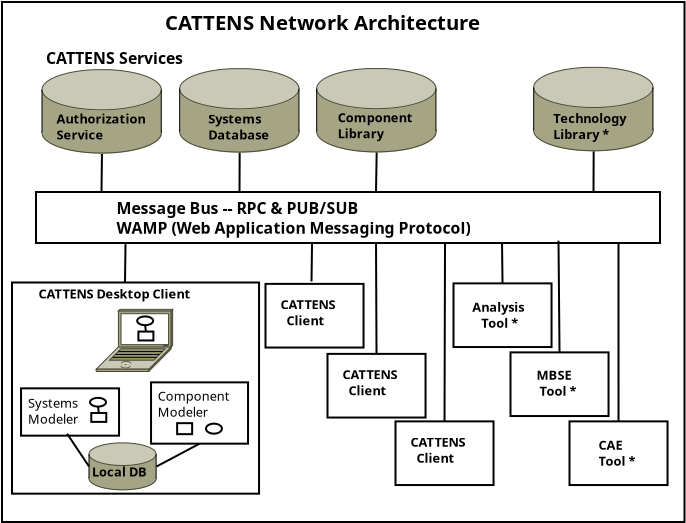 <?xml version="1.0" encoding="UTF-8"?>
<dia:diagram xmlns:dia="http://www.lysator.liu.se/~alla/dia/">
  <dia:layer name="Background" visible="true" active="true">
    <dia:group>
      <dia:group>
        <dia:object type="Standard - Box" version="0" id="O0">
          <dia:attribute name="obj_pos">
            <dia:point val="-38.75,-26.55"/>
          </dia:attribute>
          <dia:attribute name="obj_bb">
            <dia:rectangle val="-38.8,-26.6;-4.575,-0.5"/>
          </dia:attribute>
          <dia:attribute name="elem_corner">
            <dia:point val="-38.75,-26.55"/>
          </dia:attribute>
          <dia:attribute name="elem_width">
            <dia:real val="34.125"/>
          </dia:attribute>
          <dia:attribute name="elem_height">
            <dia:real val="26.0"/>
          </dia:attribute>
          <dia:attribute name="border_width">
            <dia:real val="0.1"/>
          </dia:attribute>
          <dia:attribute name="show_background">
            <dia:boolean val="true"/>
          </dia:attribute>
        </dia:object>
        <dia:object type="Standard - Text" version="1" id="O1">
          <dia:attribute name="obj_pos">
            <dia:point val="-30.594,-25.15"/>
          </dia:attribute>
          <dia:attribute name="obj_bb">
            <dia:rectangle val="-30.594,-26.095;-12.781,-24.91"/>
          </dia:attribute>
          <dia:attribute name="text">
            <dia:composite type="text">
              <dia:attribute name="string">
                <dia:string>#CATTENS Network Architecture#</dia:string>
              </dia:attribute>
              <dia:attribute name="font">
                <dia:font family="sans" style="80" name="Helvetica-Bold"/>
              </dia:attribute>
              <dia:attribute name="height">
                <dia:real val="1.27"/>
              </dia:attribute>
              <dia:attribute name="pos">
                <dia:point val="-30.594,-25.15"/>
              </dia:attribute>
              <dia:attribute name="color">
                <dia:color val="#000000"/>
              </dia:attribute>
              <dia:attribute name="alignment">
                <dia:enum val="0"/>
              </dia:attribute>
            </dia:composite>
          </dia:attribute>
          <dia:attribute name="valign">
            <dia:enum val="3"/>
          </dia:attribute>
        </dia:object>
      </dia:group>
      <dia:object type="Standard - Line" version="0" id="O2">
        <dia:attribute name="obj_pos">
          <dia:point val="-33.775,-17.075"/>
        </dia:attribute>
        <dia:attribute name="obj_bb">
          <dia:rectangle val="-33.826,-19.015;-33.7,-17.024"/>
        </dia:attribute>
        <dia:attribute name="conn_endpoints">
          <dia:point val="-33.775,-17.075"/>
          <dia:point val="-33.751,-18.965"/>
        </dia:attribute>
        <dia:attribute name="numcp">
          <dia:int val="1"/>
        </dia:attribute>
      </dia:object>
      <dia:object type="Standard - Text" version="1" id="O3">
        <dia:attribute name="obj_pos">
          <dia:point val="-16.2,-14.625"/>
        </dia:attribute>
        <dia:attribute name="obj_bb">
          <dia:rectangle val="-16.2,-15.22;-16.2,-14.473"/>
        </dia:attribute>
        <dia:attribute name="text">
          <dia:composite type="text">
            <dia:attribute name="string">
              <dia:string>##</dia:string>
            </dia:attribute>
            <dia:attribute name="font">
              <dia:font family="sans" style="0" name="Helvetica"/>
            </dia:attribute>
            <dia:attribute name="height">
              <dia:real val="0.8"/>
            </dia:attribute>
            <dia:attribute name="pos">
              <dia:point val="-16.2,-14.625"/>
            </dia:attribute>
            <dia:attribute name="color">
              <dia:color val="#000000"/>
            </dia:attribute>
            <dia:attribute name="alignment">
              <dia:enum val="0"/>
            </dia:attribute>
          </dia:composite>
        </dia:attribute>
        <dia:attribute name="valign">
          <dia:enum val="3"/>
        </dia:attribute>
      </dia:object>
      <dia:object type="Standard - Text" version="1" id="O4">
        <dia:attribute name="obj_pos">
          <dia:point val="-12.638,-18.525"/>
        </dia:attribute>
        <dia:attribute name="obj_bb">
          <dia:rectangle val="-12.638,-19.12;-12.638,-18.373"/>
        </dia:attribute>
        <dia:attribute name="text">
          <dia:composite type="text">
            <dia:attribute name="string">
              <dia:string>##</dia:string>
            </dia:attribute>
            <dia:attribute name="font">
              <dia:font family="sans" style="0" name="Helvetica"/>
            </dia:attribute>
            <dia:attribute name="height">
              <dia:real val="0.8"/>
            </dia:attribute>
            <dia:attribute name="pos">
              <dia:point val="-12.638,-18.525"/>
            </dia:attribute>
            <dia:attribute name="color">
              <dia:color val="#000000"/>
            </dia:attribute>
            <dia:attribute name="alignment">
              <dia:enum val="0"/>
            </dia:attribute>
          </dia:composite>
        </dia:attribute>
        <dia:attribute name="valign">
          <dia:enum val="3"/>
        </dia:attribute>
      </dia:object>
      <dia:object type="Standard - Box" version="0" id="O5">
        <dia:attribute name="obj_pos">
          <dia:point val="-37.05,-17.05"/>
        </dia:attribute>
        <dia:attribute name="obj_bb">
          <dia:rectangle val="-37.1,-17.1;-5.8,-14.45"/>
        </dia:attribute>
        <dia:attribute name="elem_corner">
          <dia:point val="-37.05,-17.05"/>
        </dia:attribute>
        <dia:attribute name="elem_width">
          <dia:real val="31.2"/>
        </dia:attribute>
        <dia:attribute name="elem_height">
          <dia:real val="2.55"/>
        </dia:attribute>
        <dia:attribute name="border_width">
          <dia:real val="0.1"/>
        </dia:attribute>
        <dia:attribute name="show_background">
          <dia:boolean val="true"/>
        </dia:attribute>
      </dia:object>
      <dia:object type="Standard - Text" version="1" id="O6">
        <dia:attribute name="obj_pos">
          <dia:point val="-36.555,-23.45"/>
        </dia:attribute>
        <dia:attribute name="obj_bb">
          <dia:rectangle val="-36.555,-24.185;-28.527,-23.262"/>
        </dia:attribute>
        <dia:attribute name="text">
          <dia:composite type="text">
            <dia:attribute name="string">
              <dia:string>#CATTENS Services#</dia:string>
            </dia:attribute>
            <dia:attribute name="font">
              <dia:font family="sans" style="80" name="Helvetica-Bold"/>
            </dia:attribute>
            <dia:attribute name="height">
              <dia:real val="0.988"/>
            </dia:attribute>
            <dia:attribute name="pos">
              <dia:point val="-36.555,-23.45"/>
            </dia:attribute>
            <dia:attribute name="color">
              <dia:color val="#000000"/>
            </dia:attribute>
            <dia:attribute name="alignment">
              <dia:enum val="0"/>
            </dia:attribute>
          </dia:composite>
        </dia:attribute>
        <dia:attribute name="valign">
          <dia:enum val="3"/>
        </dia:attribute>
      </dia:object>
      <dia:group>
        <dia:object type="Cisco - Relational Database" version="1" id="O7">
          <dia:attribute name="obj_pos">
            <dia:point val="-29.865,-23.225"/>
          </dia:attribute>
          <dia:attribute name="obj_bb">
            <dia:rectangle val="-29.865,-23.226;-23.867,-19.015"/>
          </dia:attribute>
          <dia:attribute name="meta">
            <dia:composite type="dict"/>
          </dia:attribute>
          <dia:attribute name="elem_corner">
            <dia:point val="-29.865,-23.225"/>
          </dia:attribute>
          <dia:attribute name="elem_width">
            <dia:real val="5.997"/>
          </dia:attribute>
          <dia:attribute name="elem_height">
            <dia:real val="4.21"/>
          </dia:attribute>
          <dia:attribute name="line_width">
            <dia:real val="0.1"/>
          </dia:attribute>
          <dia:attribute name="line_colour">
            <dia:color val="#000000"/>
          </dia:attribute>
          <dia:attribute name="fill_colour">
            <dia:color val="#ffff00"/>
          </dia:attribute>
          <dia:attribute name="show_background">
            <dia:boolean val="true"/>
          </dia:attribute>
          <dia:attribute name="line_style">
            <dia:enum val="0"/>
            <dia:real val="1"/>
          </dia:attribute>
          <dia:attribute name="flip_horizontal">
            <dia:boolean val="false"/>
          </dia:attribute>
          <dia:attribute name="flip_vertical">
            <dia:boolean val="false"/>
          </dia:attribute>
          <dia:attribute name="subscale">
            <dia:real val="1"/>
          </dia:attribute>
        </dia:object>
        <dia:object type="Standard - Text" version="1" id="O8">
          <dia:attribute name="obj_pos">
            <dia:point val="-28.44,-20.475"/>
          </dia:attribute>
          <dia:attribute name="obj_bb">
            <dia:rectangle val="-28.44,-21.07;-25.032,-19.523"/>
          </dia:attribute>
          <dia:attribute name="text">
            <dia:composite type="text">
              <dia:attribute name="string">
                <dia:string>#Systems
Database#</dia:string>
              </dia:attribute>
              <dia:attribute name="font">
                <dia:font family="sans" style="80" name="Helvetica-Bold"/>
              </dia:attribute>
              <dia:attribute name="height">
                <dia:real val="0.8"/>
              </dia:attribute>
              <dia:attribute name="pos">
                <dia:point val="-28.44,-20.475"/>
              </dia:attribute>
              <dia:attribute name="color">
                <dia:color val="#000000"/>
              </dia:attribute>
              <dia:attribute name="alignment">
                <dia:enum val="0"/>
              </dia:attribute>
            </dia:composite>
          </dia:attribute>
          <dia:attribute name="valign">
            <dia:enum val="3"/>
          </dia:attribute>
        </dia:object>
      </dia:group>
      <dia:group>
        <dia:object type="Cisco - Relational Database" version="1" id="O9">
          <dia:attribute name="obj_pos">
            <dia:point val="-23.015,-23.232"/>
          </dia:attribute>
          <dia:attribute name="obj_bb">
            <dia:rectangle val="-23.015,-23.233;-17.017,-19.022"/>
          </dia:attribute>
          <dia:attribute name="meta">
            <dia:composite type="dict"/>
          </dia:attribute>
          <dia:attribute name="elem_corner">
            <dia:point val="-23.015,-23.232"/>
          </dia:attribute>
          <dia:attribute name="elem_width">
            <dia:real val="5.997"/>
          </dia:attribute>
          <dia:attribute name="elem_height">
            <dia:real val="4.21"/>
          </dia:attribute>
          <dia:attribute name="line_width">
            <dia:real val="0.1"/>
          </dia:attribute>
          <dia:attribute name="line_colour">
            <dia:color val="#000000"/>
          </dia:attribute>
          <dia:attribute name="fill_colour">
            <dia:color val="#ffffff"/>
          </dia:attribute>
          <dia:attribute name="show_background">
            <dia:boolean val="true"/>
          </dia:attribute>
          <dia:attribute name="line_style">
            <dia:enum val="0"/>
            <dia:real val="1"/>
          </dia:attribute>
          <dia:attribute name="flip_horizontal">
            <dia:boolean val="false"/>
          </dia:attribute>
          <dia:attribute name="flip_vertical">
            <dia:boolean val="false"/>
          </dia:attribute>
          <dia:attribute name="subscale">
            <dia:real val="1"/>
          </dia:attribute>
        </dia:object>
        <dia:object type="Standard - Text" version="1" id="O10">
          <dia:attribute name="obj_pos">
            <dia:point val="-21.965,-20.538"/>
          </dia:attribute>
          <dia:attribute name="obj_bb">
            <dia:rectangle val="-21.965,-21.133;-17.84,-19.585"/>
          </dia:attribute>
          <dia:attribute name="text">
            <dia:composite type="text">
              <dia:attribute name="string">
                <dia:string>#Component
Library#</dia:string>
              </dia:attribute>
              <dia:attribute name="font">
                <dia:font family="sans" style="80" name="Helvetica-Bold"/>
              </dia:attribute>
              <dia:attribute name="height">
                <dia:real val="0.8"/>
              </dia:attribute>
              <dia:attribute name="pos">
                <dia:point val="-21.965,-20.538"/>
              </dia:attribute>
              <dia:attribute name="color">
                <dia:color val="#000000"/>
              </dia:attribute>
              <dia:attribute name="alignment">
                <dia:enum val="0"/>
              </dia:attribute>
            </dia:composite>
          </dia:attribute>
          <dia:attribute name="valign">
            <dia:enum val="3"/>
          </dia:attribute>
        </dia:object>
      </dia:group>
      <dia:group>
        <dia:object type="Cisco - Relational Database" version="1" id="O11">
          <dia:attribute name="obj_pos">
            <dia:point val="-12.165,-23.29"/>
          </dia:attribute>
          <dia:attribute name="obj_bb">
            <dia:rectangle val="-12.165,-23.29;-6.167,-19.079"/>
          </dia:attribute>
          <dia:attribute name="meta">
            <dia:composite type="dict"/>
          </dia:attribute>
          <dia:attribute name="elem_corner">
            <dia:point val="-12.165,-23.29"/>
          </dia:attribute>
          <dia:attribute name="elem_width">
            <dia:real val="5.997"/>
          </dia:attribute>
          <dia:attribute name="elem_height">
            <dia:real val="4.21"/>
          </dia:attribute>
          <dia:attribute name="line_width">
            <dia:real val="0.1"/>
          </dia:attribute>
          <dia:attribute name="line_colour">
            <dia:color val="#000000"/>
          </dia:attribute>
          <dia:attribute name="fill_colour">
            <dia:color val="#ffffff"/>
          </dia:attribute>
          <dia:attribute name="show_background">
            <dia:boolean val="true"/>
          </dia:attribute>
          <dia:attribute name="line_style">
            <dia:enum val="0"/>
            <dia:real val="1"/>
          </dia:attribute>
          <dia:attribute name="flip_horizontal">
            <dia:boolean val="false"/>
          </dia:attribute>
          <dia:attribute name="flip_vertical">
            <dia:boolean val="false"/>
          </dia:attribute>
          <dia:attribute name="subscale">
            <dia:real val="1"/>
          </dia:attribute>
        </dia:object>
        <dia:object type="Standard - Text" version="1" id="O12">
          <dia:attribute name="obj_pos">
            <dia:point val="-11.192,-20.495"/>
          </dia:attribute>
          <dia:attribute name="obj_bb">
            <dia:rectangle val="-11.192,-21.09;-7.14,-19.543"/>
          </dia:attribute>
          <dia:attribute name="text">
            <dia:composite type="text">
              <dia:attribute name="string">
                <dia:string>#Technology
Library *#</dia:string>
              </dia:attribute>
              <dia:attribute name="font">
                <dia:font family="sans" style="80" name="Helvetica-Bold"/>
              </dia:attribute>
              <dia:attribute name="height">
                <dia:real val="0.8"/>
              </dia:attribute>
              <dia:attribute name="pos">
                <dia:point val="-11.192,-20.495"/>
              </dia:attribute>
              <dia:attribute name="color">
                <dia:color val="#000000"/>
              </dia:attribute>
              <dia:attribute name="alignment">
                <dia:enum val="0"/>
              </dia:attribute>
            </dia:composite>
          </dia:attribute>
          <dia:attribute name="valign">
            <dia:enum val="3"/>
          </dia:attribute>
        </dia:object>
      </dia:group>
      <dia:group>
        <dia:object type="Cisco - Relational Database" version="1" id="O13">
          <dia:attribute name="obj_pos">
            <dia:point val="-36.749,-23.174"/>
          </dia:attribute>
          <dia:attribute name="obj_bb">
            <dia:rectangle val="-36.75,-23.175;-30.752,-18.964"/>
          </dia:attribute>
          <dia:attribute name="meta">
            <dia:composite type="dict"/>
          </dia:attribute>
          <dia:attribute name="elem_corner">
            <dia:point val="-36.749,-23.174"/>
          </dia:attribute>
          <dia:attribute name="elem_width">
            <dia:real val="5.997"/>
          </dia:attribute>
          <dia:attribute name="elem_height">
            <dia:real val="4.21"/>
          </dia:attribute>
          <dia:attribute name="line_width">
            <dia:real val="0.1"/>
          </dia:attribute>
          <dia:attribute name="line_colour">
            <dia:color val="#000000"/>
          </dia:attribute>
          <dia:attribute name="fill_colour">
            <dia:color val="#ffff00"/>
          </dia:attribute>
          <dia:attribute name="show_background">
            <dia:boolean val="true"/>
          </dia:attribute>
          <dia:attribute name="line_style">
            <dia:enum val="0"/>
            <dia:real val="1"/>
          </dia:attribute>
          <dia:attribute name="flip_horizontal">
            <dia:boolean val="false"/>
          </dia:attribute>
          <dia:attribute name="flip_vertical">
            <dia:boolean val="false"/>
          </dia:attribute>
          <dia:attribute name="subscale">
            <dia:real val="1"/>
          </dia:attribute>
        </dia:object>
        <dia:object type="Standard - Text" version="1" id="O14">
          <dia:attribute name="obj_pos">
            <dia:point val="-36.025,-20.474"/>
          </dia:attribute>
          <dia:attribute name="obj_bb">
            <dia:rectangle val="-36.025,-21.07;-31.115,-19.522"/>
          </dia:attribute>
          <dia:attribute name="text">
            <dia:composite type="text">
              <dia:attribute name="string">
                <dia:string>#Authorization
Service#</dia:string>
              </dia:attribute>
              <dia:attribute name="font">
                <dia:font family="sans" style="80" name="Helvetica-Bold"/>
              </dia:attribute>
              <dia:attribute name="height">
                <dia:real val="0.8"/>
              </dia:attribute>
              <dia:attribute name="pos">
                <dia:point val="-36.025,-20.474"/>
              </dia:attribute>
              <dia:attribute name="color">
                <dia:color val="#000000"/>
              </dia:attribute>
              <dia:attribute name="alignment">
                <dia:enum val="0"/>
              </dia:attribute>
            </dia:composite>
          </dia:attribute>
          <dia:attribute name="valign">
            <dia:enum val="3"/>
          </dia:attribute>
        </dia:object>
      </dia:group>
      <dia:object type="Standard - Box" version="0" id="O15">
        <dia:attribute name="obj_pos">
          <dia:point val="-38.25,-12.525"/>
        </dia:attribute>
        <dia:attribute name="obj_bb">
          <dia:rectangle val="-38.3,-12.575;-25.848,-1.917"/>
        </dia:attribute>
        <dia:attribute name="elem_corner">
          <dia:point val="-38.25,-12.525"/>
        </dia:attribute>
        <dia:attribute name="elem_width">
          <dia:real val="12.352"/>
        </dia:attribute>
        <dia:attribute name="elem_height">
          <dia:real val="10.558"/>
        </dia:attribute>
        <dia:attribute name="show_background">
          <dia:boolean val="true"/>
        </dia:attribute>
      </dia:object>
      <dia:object type="Standard - Text" version="1" id="O16">
        <dia:attribute name="obj_pos">
          <dia:point val="-36.925,-11.725"/>
        </dia:attribute>
        <dia:attribute name="obj_bb">
          <dia:rectangle val="-36.925,-12.32;-28.163,-11.572"/>
        </dia:attribute>
        <dia:attribute name="text">
          <dia:composite type="text">
            <dia:attribute name="string">
              <dia:string>#CATTENS Desktop Client#</dia:string>
            </dia:attribute>
            <dia:attribute name="font">
              <dia:font family="sans" style="80" name="Helvetica-Bold"/>
            </dia:attribute>
            <dia:attribute name="height">
              <dia:real val="0.8"/>
            </dia:attribute>
            <dia:attribute name="pos">
              <dia:point val="-36.925,-11.725"/>
            </dia:attribute>
            <dia:attribute name="color">
              <dia:color val="#000000"/>
            </dia:attribute>
            <dia:attribute name="alignment">
              <dia:enum val="0"/>
            </dia:attribute>
          </dia:composite>
        </dia:attribute>
        <dia:attribute name="valign">
          <dia:enum val="3"/>
        </dia:attribute>
      </dia:object>
      <dia:group>
        <dia:object type="Cisco - Relational Database" version="1" id="O17">
          <dia:attribute name="obj_pos">
            <dia:point val="-34.4,-4.509"/>
          </dia:attribute>
          <dia:attribute name="obj_bb">
            <dia:rectangle val="-34.401,-4.51;-31.025,-2.14"/>
          </dia:attribute>
          <dia:attribute name="meta">
            <dia:composite type="dict"/>
          </dia:attribute>
          <dia:attribute name="elem_corner">
            <dia:point val="-34.4,-4.509"/>
          </dia:attribute>
          <dia:attribute name="elem_width">
            <dia:real val="3.375"/>
          </dia:attribute>
          <dia:attribute name="elem_height">
            <dia:real val="2.369"/>
          </dia:attribute>
          <dia:attribute name="line_width">
            <dia:real val="0.1"/>
          </dia:attribute>
          <dia:attribute name="line_colour">
            <dia:color val="#000000"/>
          </dia:attribute>
          <dia:attribute name="fill_colour">
            <dia:color val="#ffffff"/>
          </dia:attribute>
          <dia:attribute name="show_background">
            <dia:boolean val="true"/>
          </dia:attribute>
          <dia:attribute name="line_style">
            <dia:enum val="0"/>
            <dia:real val="1"/>
          </dia:attribute>
          <dia:attribute name="flip_horizontal">
            <dia:boolean val="false"/>
          </dia:attribute>
          <dia:attribute name="flip_vertical">
            <dia:boolean val="false"/>
          </dia:attribute>
          <dia:attribute name="subscale">
            <dia:real val="1"/>
          </dia:attribute>
        </dia:object>
        <dia:object type="Standard - Text" version="1" id="O18">
          <dia:attribute name="obj_pos">
            <dia:point val="-34.25,-2.825"/>
          </dia:attribute>
          <dia:attribute name="obj_bb">
            <dia:rectangle val="-34.25,-3.42;-31.128,-2.672"/>
          </dia:attribute>
          <dia:attribute name="text">
            <dia:composite type="text">
              <dia:attribute name="string">
                <dia:string>#Local DB#</dia:string>
              </dia:attribute>
              <dia:attribute name="font">
                <dia:font family="sans" style="80" name="Helvetica-Bold"/>
              </dia:attribute>
              <dia:attribute name="height">
                <dia:real val="0.8"/>
              </dia:attribute>
              <dia:attribute name="pos">
                <dia:point val="-34.25,-2.825"/>
              </dia:attribute>
              <dia:attribute name="color">
                <dia:color val="#000000"/>
              </dia:attribute>
              <dia:attribute name="alignment">
                <dia:enum val="0"/>
              </dia:attribute>
            </dia:composite>
          </dia:attribute>
          <dia:attribute name="valign">
            <dia:enum val="3"/>
          </dia:attribute>
        </dia:object>
      </dia:group>
      <dia:group>
        <dia:object type="Cisco - Laptop" version="1" id="O19">
          <dia:attribute name="obj_pos">
            <dia:point val="-34.04,-11.18"/>
          </dia:attribute>
          <dia:attribute name="obj_bb">
            <dia:rectangle val="-34.041,-11.181;-30.218,-8.074"/>
          </dia:attribute>
          <dia:attribute name="meta">
            <dia:composite type="dict"/>
          </dia:attribute>
          <dia:attribute name="elem_corner">
            <dia:point val="-34.04,-11.18"/>
          </dia:attribute>
          <dia:attribute name="elem_width">
            <dia:real val="3.821"/>
          </dia:attribute>
          <dia:attribute name="elem_height">
            <dia:real val="3.105"/>
          </dia:attribute>
          <dia:attribute name="line_width">
            <dia:real val="0.1"/>
          </dia:attribute>
          <dia:attribute name="line_colour">
            <dia:color val="#000000"/>
          </dia:attribute>
          <dia:attribute name="fill_colour">
            <dia:color val="#ffffff"/>
          </dia:attribute>
          <dia:attribute name="show_background">
            <dia:boolean val="true"/>
          </dia:attribute>
          <dia:attribute name="line_style">
            <dia:enum val="0"/>
            <dia:real val="1"/>
          </dia:attribute>
          <dia:attribute name="flip_horizontal">
            <dia:boolean val="false"/>
          </dia:attribute>
          <dia:attribute name="flip_vertical">
            <dia:boolean val="false"/>
          </dia:attribute>
          <dia:attribute name="subscale">
            <dia:real val="1"/>
          </dia:attribute>
        </dia:object>
        <dia:group>
          <dia:object type="Standard - Ellipse" version="0" id="O20">
            <dia:attribute name="obj_pos">
              <dia:point val="-31.992,-10.828"/>
            </dia:attribute>
            <dia:attribute name="obj_bb">
              <dia:rectangle val="-32.042,-10.877;-31.142,-10.342"/>
            </dia:attribute>
            <dia:attribute name="elem_corner">
              <dia:point val="-31.992,-10.828"/>
            </dia:attribute>
            <dia:attribute name="elem_width">
              <dia:real val="0.8"/>
            </dia:attribute>
            <dia:attribute name="elem_height">
              <dia:real val="0.436"/>
            </dia:attribute>
          </dia:object>
          <dia:object type="Standard - Box" version="0" id="O21">
            <dia:attribute name="obj_pos">
              <dia:point val="-31.93,-10.072"/>
            </dia:attribute>
            <dia:attribute name="obj_bb">
              <dia:rectangle val="-31.98,-10.122;-31.13,-9.577"/>
            </dia:attribute>
            <dia:attribute name="elem_corner">
              <dia:point val="-31.93,-10.072"/>
            </dia:attribute>
            <dia:attribute name="elem_width">
              <dia:real val="0.75"/>
            </dia:attribute>
            <dia:attribute name="elem_height">
              <dia:real val="0.445"/>
            </dia:attribute>
            <dia:attribute name="show_background">
              <dia:boolean val="true"/>
            </dia:attribute>
          </dia:object>
          <dia:object type="Standard - Line" version="0" id="O22">
            <dia:attribute name="obj_pos">
              <dia:point val="-31.593,-10.392"/>
            </dia:attribute>
            <dia:attribute name="obj_bb">
              <dia:rectangle val="-31.648,-10.447;-31.5,-10.017"/>
            </dia:attribute>
            <dia:attribute name="conn_endpoints">
              <dia:point val="-31.593,-10.392"/>
              <dia:point val="-31.555,-10.072"/>
            </dia:attribute>
            <dia:attribute name="numcp">
              <dia:int val="1"/>
            </dia:attribute>
            <dia:connections>
              <dia:connection handle="0" to="O20" connection="6"/>
              <dia:connection handle="1" to="O21" connection="1"/>
            </dia:connections>
          </dia:object>
        </dia:group>
      </dia:group>
      <dia:group>
        <dia:object type="Standard - Box" version="0" id="O23">
          <dia:attribute name="obj_pos">
            <dia:point val="-37.798,-7.232"/>
          </dia:attribute>
          <dia:attribute name="obj_bb">
            <dia:rectangle val="-37.848,-7.282;-32.848,-4.817"/>
          </dia:attribute>
          <dia:attribute name="elem_corner">
            <dia:point val="-37.798,-7.232"/>
          </dia:attribute>
          <dia:attribute name="elem_width">
            <dia:real val="4.9"/>
          </dia:attribute>
          <dia:attribute name="elem_height">
            <dia:real val="2.365"/>
          </dia:attribute>
          <dia:attribute name="show_background">
            <dia:boolean val="true"/>
          </dia:attribute>
        </dia:object>
        <dia:object type="Standard - Text" version="1" id="O24">
          <dia:attribute name="obj_pos">
            <dia:point val="-37.453,-6.257"/>
          </dia:attribute>
          <dia:attribute name="obj_bb">
            <dia:rectangle val="-37.453,-6.852;-34.733,-5.304"/>
          </dia:attribute>
          <dia:attribute name="text">
            <dia:composite type="text">
              <dia:attribute name="string">
                <dia:string>#Systems
Modeler#</dia:string>
              </dia:attribute>
              <dia:attribute name="font">
                <dia:font family="sans" style="0" name="Helvetica"/>
              </dia:attribute>
              <dia:attribute name="height">
                <dia:real val="0.8"/>
              </dia:attribute>
              <dia:attribute name="pos">
                <dia:point val="-37.453,-6.257"/>
              </dia:attribute>
              <dia:attribute name="color">
                <dia:color val="#000000"/>
              </dia:attribute>
              <dia:attribute name="alignment">
                <dia:enum val="0"/>
              </dia:attribute>
            </dia:composite>
          </dia:attribute>
          <dia:attribute name="valign">
            <dia:enum val="3"/>
          </dia:attribute>
        </dia:object>
        <dia:group>
          <dia:object type="Standard - Ellipse" version="0" id="O25">
            <dia:attribute name="obj_pos">
              <dia:point val="-34.349,-6.757"/>
            </dia:attribute>
            <dia:attribute name="obj_bb">
              <dia:rectangle val="-34.399,-6.807;-33.499,-6.271"/>
            </dia:attribute>
            <dia:attribute name="elem_corner">
              <dia:point val="-34.349,-6.757"/>
            </dia:attribute>
            <dia:attribute name="elem_width">
              <dia:real val="0.8"/>
            </dia:attribute>
            <dia:attribute name="elem_height">
              <dia:real val="0.436"/>
            </dia:attribute>
          </dia:object>
          <dia:object type="Standard - Box" version="0" id="O26">
            <dia:attribute name="obj_pos">
              <dia:point val="-34.286,-6.001"/>
            </dia:attribute>
            <dia:attribute name="obj_bb">
              <dia:rectangle val="-34.336,-6.051;-33.486,-5.506"/>
            </dia:attribute>
            <dia:attribute name="elem_corner">
              <dia:point val="-34.286,-6.001"/>
            </dia:attribute>
            <dia:attribute name="elem_width">
              <dia:real val="0.75"/>
            </dia:attribute>
            <dia:attribute name="elem_height">
              <dia:real val="0.445"/>
            </dia:attribute>
            <dia:attribute name="show_background">
              <dia:boolean val="true"/>
            </dia:attribute>
          </dia:object>
          <dia:object type="Standard - Line" version="0" id="O27">
            <dia:attribute name="obj_pos">
              <dia:point val="-33.949,-6.321"/>
            </dia:attribute>
            <dia:attribute name="obj_bb">
              <dia:rectangle val="-34.004,-6.377;-33.856,-5.946"/>
            </dia:attribute>
            <dia:attribute name="conn_endpoints">
              <dia:point val="-33.949,-6.321"/>
              <dia:point val="-33.911,-6.001"/>
            </dia:attribute>
            <dia:attribute name="numcp">
              <dia:int val="1"/>
            </dia:attribute>
            <dia:connections>
              <dia:connection handle="0" to="O25" connection="6"/>
              <dia:connection handle="1" to="O26" connection="1"/>
            </dia:connections>
          </dia:object>
        </dia:group>
      </dia:group>
      <dia:group>
        <dia:object type="Standard - Box" version="0" id="O28">
          <dia:attribute name="obj_pos">
            <dia:point val="-31.298,-7.532"/>
          </dia:attribute>
          <dia:attribute name="obj_bb">
            <dia:rectangle val="-31.348,-7.582;-26.398,-4.417"/>
          </dia:attribute>
          <dia:attribute name="elem_corner">
            <dia:point val="-31.298,-7.532"/>
          </dia:attribute>
          <dia:attribute name="elem_width">
            <dia:real val="4.85"/>
          </dia:attribute>
          <dia:attribute name="elem_height">
            <dia:real val="3.065"/>
          </dia:attribute>
          <dia:attribute name="show_background">
            <dia:boolean val="true"/>
          </dia:attribute>
        </dia:object>
        <dia:object type="Standard - Text" version="1" id="O29">
          <dia:attribute name="obj_pos">
            <dia:point val="-30.958,-6.607"/>
          </dia:attribute>
          <dia:attribute name="obj_bb">
            <dia:rectangle val="-30.958,-7.202;-27.241,-5.654"/>
          </dia:attribute>
          <dia:attribute name="text">
            <dia:composite type="text">
              <dia:attribute name="string">
                <dia:string>#Component
Modeler#</dia:string>
              </dia:attribute>
              <dia:attribute name="font">
                <dia:font family="sans" style="0" name="Helvetica"/>
              </dia:attribute>
              <dia:attribute name="height">
                <dia:real val="0.8"/>
              </dia:attribute>
              <dia:attribute name="pos">
                <dia:point val="-30.958,-6.607"/>
              </dia:attribute>
              <dia:attribute name="color">
                <dia:color val="#000000"/>
              </dia:attribute>
              <dia:attribute name="alignment">
                <dia:enum val="0"/>
              </dia:attribute>
            </dia:composite>
          </dia:attribute>
          <dia:attribute name="valign">
            <dia:enum val="3"/>
          </dia:attribute>
        </dia:object>
        <dia:object type="Standard - Ellipse" version="0" id="O30">
          <dia:attribute name="obj_pos">
            <dia:point val="-28.553,-5.467"/>
          </dia:attribute>
          <dia:attribute name="obj_bb">
            <dia:rectangle val="-28.603,-5.517;-27.703,-4.917"/>
          </dia:attribute>
          <dia:attribute name="elem_corner">
            <dia:point val="-28.553,-5.467"/>
          </dia:attribute>
          <dia:attribute name="elem_width">
            <dia:real val="0.8"/>
          </dia:attribute>
          <dia:attribute name="elem_height">
            <dia:real val="0.5"/>
          </dia:attribute>
        </dia:object>
        <dia:object type="Standard - Box" version="0" id="O31">
          <dia:attribute name="obj_pos">
            <dia:point val="-29.993,-5.492"/>
          </dia:attribute>
          <dia:attribute name="obj_bb">
            <dia:rectangle val="-30.043,-5.542;-29.193,-4.892"/>
          </dia:attribute>
          <dia:attribute name="elem_corner">
            <dia:point val="-29.993,-5.492"/>
          </dia:attribute>
          <dia:attribute name="elem_width">
            <dia:real val="0.75"/>
          </dia:attribute>
          <dia:attribute name="elem_height">
            <dia:real val="0.55"/>
          </dia:attribute>
          <dia:attribute name="show_background">
            <dia:boolean val="true"/>
          </dia:attribute>
        </dia:object>
      </dia:group>
      <dia:object type="Standard - Line" version="0" id="O32">
        <dia:attribute name="obj_pos">
          <dia:point val="-28.873,-4.467"/>
        </dia:attribute>
        <dia:attribute name="obj_bb">
          <dia:rectangle val="-31.093,-4.535;-28.805,-3.258"/>
        </dia:attribute>
        <dia:attribute name="conn_endpoints">
          <dia:point val="-28.873,-4.467"/>
          <dia:point val="-31.025,-3.325"/>
        </dia:attribute>
        <dia:attribute name="numcp">
          <dia:int val="1"/>
        </dia:attribute>
      </dia:object>
      <dia:object type="Standard - Line" version="0" id="O33">
        <dia:attribute name="obj_pos">
          <dia:point val="-34.4,-3.329"/>
        </dia:attribute>
        <dia:attribute name="obj_bb">
          <dia:rectangle val="-35.568,-5.036;-34.331,-3.26"/>
        </dia:attribute>
        <dia:attribute name="conn_endpoints">
          <dia:point val="-34.4,-3.329"/>
          <dia:point val="-35.498,-4.967"/>
        </dia:attribute>
        <dia:attribute name="numcp">
          <dia:int val="1"/>
        </dia:attribute>
      </dia:object>
      <dia:object type="Standard - Line" version="0" id="O34">
        <dia:attribute name="obj_pos">
          <dia:point val="-26.875,-17.1"/>
        </dia:attribute>
        <dia:attribute name="obj_bb">
          <dia:rectangle val="-26.925,-19.066;-26.816,-17.05"/>
        </dia:attribute>
        <dia:attribute name="conn_endpoints">
          <dia:point val="-26.875,-17.1"/>
          <dia:point val="-26.866,-19.015"/>
        </dia:attribute>
        <dia:attribute name="numcp">
          <dia:int val="1"/>
        </dia:attribute>
      </dia:object>
      <dia:object type="Standard - Line" version="0" id="O35">
        <dia:attribute name="obj_pos">
          <dia:point val="-20.05,-17.05"/>
        </dia:attribute>
        <dia:attribute name="obj_bb">
          <dia:rectangle val="-20.101,-19.073;-19.965,-16.999"/>
        </dia:attribute>
        <dia:attribute name="conn_endpoints">
          <dia:point val="-20.05,-17.05"/>
          <dia:point val="-20.016,-19.023"/>
        </dia:attribute>
        <dia:attribute name="numcp">
          <dia:int val="1"/>
        </dia:attribute>
      </dia:object>
      <dia:object type="Standard - Line" version="0" id="O36">
        <dia:attribute name="obj_pos">
          <dia:point val="-32.6,-12.544"/>
        </dia:attribute>
        <dia:attribute name="obj_bb">
          <dia:rectangle val="-32.651,-14.494;-32.524,-12.493"/>
        </dia:attribute>
        <dia:attribute name="conn_endpoints">
          <dia:point val="-32.6,-12.544"/>
          <dia:point val="-32.575,-14.444"/>
        </dia:attribute>
        <dia:attribute name="numcp">
          <dia:int val="1"/>
        </dia:attribute>
      </dia:object>
      <dia:object type="Standard - Text" version="1" id="O37">
        <dia:attribute name="obj_pos">
          <dia:point val="-33.025,-15.956"/>
        </dia:attribute>
        <dia:attribute name="obj_bb">
          <dia:rectangle val="-33.025,-16.691;-12.938,-14.781"/>
        </dia:attribute>
        <dia:attribute name="text">
          <dia:composite type="text">
            <dia:attribute name="string">
              <dia:string>#Message Bus -- RPC &amp; PUB/SUB
WAMP (Web Application Messaging Protocol)#</dia:string>
            </dia:attribute>
            <dia:attribute name="font">
              <dia:font family="sans" style="80" name="Helvetica-Bold"/>
            </dia:attribute>
            <dia:attribute name="height">
              <dia:real val="0.988"/>
            </dia:attribute>
            <dia:attribute name="pos">
              <dia:point val="-33.025,-15.956"/>
            </dia:attribute>
            <dia:attribute name="color">
              <dia:color val="#000000"/>
            </dia:attribute>
            <dia:attribute name="alignment">
              <dia:enum val="0"/>
            </dia:attribute>
          </dia:composite>
        </dia:attribute>
        <dia:attribute name="valign">
          <dia:enum val="3"/>
        </dia:attribute>
      </dia:object>
      <dia:group>
        <dia:object type="Standard - Box" version="0" id="O38">
          <dia:attribute name="obj_pos">
            <dia:point val="-25.575,-12.456"/>
          </dia:attribute>
          <dia:attribute name="obj_bb">
            <dia:rectangle val="-25.625,-12.506;-20.623,-9.223"/>
          </dia:attribute>
          <dia:attribute name="elem_corner">
            <dia:point val="-25.575,-12.456"/>
          </dia:attribute>
          <dia:attribute name="elem_width">
            <dia:real val="4.902"/>
          </dia:attribute>
          <dia:attribute name="elem_height">
            <dia:real val="3.183"/>
          </dia:attribute>
          <dia:attribute name="show_background">
            <dia:boolean val="true"/>
          </dia:attribute>
        </dia:object>
        <dia:object type="Standard - Text" version="1" id="O39">
          <dia:attribute name="obj_pos">
            <dia:point val="-24.825,-11.186"/>
          </dia:attribute>
          <dia:attribute name="obj_bb">
            <dia:rectangle val="-24.825,-11.781;-21.587,-10.234"/>
          </dia:attribute>
          <dia:attribute name="text">
            <dia:composite type="text">
              <dia:attribute name="string">
                <dia:string>#CATTENS
  Client#</dia:string>
              </dia:attribute>
              <dia:attribute name="font">
                <dia:font family="sans" style="80" name="Helvetica-Bold"/>
              </dia:attribute>
              <dia:attribute name="height">
                <dia:real val="0.8"/>
              </dia:attribute>
              <dia:attribute name="pos">
                <dia:point val="-24.825,-11.186"/>
              </dia:attribute>
              <dia:attribute name="color">
                <dia:color val="#000000"/>
              </dia:attribute>
              <dia:attribute name="alignment">
                <dia:enum val="0"/>
              </dia:attribute>
            </dia:composite>
          </dia:attribute>
          <dia:attribute name="valign">
            <dia:enum val="3"/>
          </dia:attribute>
        </dia:object>
      </dia:group>
      <dia:group>
        <dia:object type="Standard - Box" version="0" id="O40">
          <dia:attribute name="obj_pos">
            <dia:point val="-19.075,-5.581"/>
          </dia:attribute>
          <dia:attribute name="obj_bb">
            <dia:rectangle val="-19.125,-5.631;-14.123,-2.348"/>
          </dia:attribute>
          <dia:attribute name="elem_corner">
            <dia:point val="-19.075,-5.581"/>
          </dia:attribute>
          <dia:attribute name="elem_width">
            <dia:real val="4.902"/>
          </dia:attribute>
          <dia:attribute name="elem_height">
            <dia:real val="3.183"/>
          </dia:attribute>
          <dia:attribute name="show_background">
            <dia:boolean val="true"/>
          </dia:attribute>
        </dia:object>
        <dia:object type="Standard - Text" version="1" id="O41">
          <dia:attribute name="obj_pos">
            <dia:point val="-18.325,-4.311"/>
          </dia:attribute>
          <dia:attribute name="obj_bb">
            <dia:rectangle val="-18.325,-4.906;-15.088,-3.359"/>
          </dia:attribute>
          <dia:attribute name="text">
            <dia:composite type="text">
              <dia:attribute name="string">
                <dia:string>#CATTENS
  Client#</dia:string>
              </dia:attribute>
              <dia:attribute name="font">
                <dia:font family="sans" style="80" name="Helvetica-Bold"/>
              </dia:attribute>
              <dia:attribute name="height">
                <dia:real val="0.8"/>
              </dia:attribute>
              <dia:attribute name="pos">
                <dia:point val="-18.325,-4.311"/>
              </dia:attribute>
              <dia:attribute name="color">
                <dia:color val="#000000"/>
              </dia:attribute>
              <dia:attribute name="alignment">
                <dia:enum val="0"/>
              </dia:attribute>
            </dia:composite>
          </dia:attribute>
          <dia:attribute name="valign">
            <dia:enum val="3"/>
          </dia:attribute>
        </dia:object>
      </dia:group>
      <dia:group>
        <dia:object type="Standard - Box" version="0" id="O42">
          <dia:attribute name="obj_pos">
            <dia:point val="-22.475,-8.956"/>
          </dia:attribute>
          <dia:attribute name="obj_bb">
            <dia:rectangle val="-22.525,-9.006;-17.523,-5.723"/>
          </dia:attribute>
          <dia:attribute name="elem_corner">
            <dia:point val="-22.475,-8.956"/>
          </dia:attribute>
          <dia:attribute name="elem_width">
            <dia:real val="4.902"/>
          </dia:attribute>
          <dia:attribute name="elem_height">
            <dia:real val="3.183"/>
          </dia:attribute>
          <dia:attribute name="show_background">
            <dia:boolean val="true"/>
          </dia:attribute>
        </dia:object>
        <dia:object type="Standard - Text" version="1" id="O43">
          <dia:attribute name="obj_pos">
            <dia:point val="-21.725,-7.686"/>
          </dia:attribute>
          <dia:attribute name="obj_bb">
            <dia:rectangle val="-21.725,-8.281;-18.488,-6.734"/>
          </dia:attribute>
          <dia:attribute name="text">
            <dia:composite type="text">
              <dia:attribute name="string">
                <dia:string>#CATTENS
  Client#</dia:string>
              </dia:attribute>
              <dia:attribute name="font">
                <dia:font family="sans" style="80" name="Helvetica-Bold"/>
              </dia:attribute>
              <dia:attribute name="height">
                <dia:real val="0.8"/>
              </dia:attribute>
              <dia:attribute name="pos">
                <dia:point val="-21.725,-7.686"/>
              </dia:attribute>
              <dia:attribute name="color">
                <dia:color val="#000000"/>
              </dia:attribute>
              <dia:attribute name="alignment">
                <dia:enum val="0"/>
              </dia:attribute>
            </dia:composite>
          </dia:attribute>
          <dia:attribute name="valign">
            <dia:enum val="3"/>
          </dia:attribute>
        </dia:object>
      </dia:group>
      <dia:object type="Standard - Line" version="0" id="O44">
        <dia:attribute name="obj_pos">
          <dia:point val="-16.624,-5.581"/>
        </dia:attribute>
        <dia:attribute name="obj_bb">
          <dia:rectangle val="-16.674,-14.581;-16.549,-5.531"/>
        </dia:attribute>
        <dia:attribute name="conn_endpoints">
          <dia:point val="-16.624,-5.581"/>
          <dia:point val="-16.599,-14.53"/>
        </dia:attribute>
        <dia:attribute name="numcp">
          <dia:int val="1"/>
        </dia:attribute>
      </dia:object>
      <dia:object type="Standard - Line" version="0" id="O45">
        <dia:attribute name="obj_pos">
          <dia:point val="-20.024,-8.956"/>
        </dia:attribute>
        <dia:attribute name="obj_bb">
          <dia:rectangle val="-20.1,-14.556;-19.974,-8.906"/>
        </dia:attribute>
        <dia:attribute name="conn_endpoints">
          <dia:point val="-20.024,-8.956"/>
          <dia:point val="-20.049,-14.505"/>
        </dia:attribute>
        <dia:attribute name="numcp">
          <dia:int val="1"/>
        </dia:attribute>
      </dia:object>
      <dia:object type="Standard - Line" version="0" id="O46">
        <dia:attribute name="obj_pos">
          <dia:point val="-23.274,-12.581"/>
        </dia:attribute>
        <dia:attribute name="obj_bb">
          <dia:rectangle val="-23.325,-14.531;-23.199,-12.53"/>
        </dia:attribute>
        <dia:attribute name="conn_endpoints">
          <dia:point val="-23.274,-12.581"/>
          <dia:point val="-23.249,-14.48"/>
        </dia:attribute>
        <dia:attribute name="numcp">
          <dia:int val="1"/>
        </dia:attribute>
      </dia:object>
      <dia:group>
        <dia:object type="Standard - Box" version="0" id="O47">
          <dia:attribute name="obj_pos">
            <dia:point val="-10.375,-5.581"/>
          </dia:attribute>
          <dia:attribute name="obj_bb">
            <dia:rectangle val="-10.425,-5.631;-5.423,-2.348"/>
          </dia:attribute>
          <dia:attribute name="elem_corner">
            <dia:point val="-10.375,-5.581"/>
          </dia:attribute>
          <dia:attribute name="elem_width">
            <dia:real val="4.902"/>
          </dia:attribute>
          <dia:attribute name="elem_height">
            <dia:real val="3.183"/>
          </dia:attribute>
          <dia:attribute name="show_background">
            <dia:boolean val="true"/>
          </dia:attribute>
        </dia:object>
        <dia:object type="Standard - Text" version="1" id="O48">
          <dia:attribute name="obj_pos">
            <dia:point val="-8.92,-4.168"/>
          </dia:attribute>
          <dia:attribute name="obj_bb">
            <dia:rectangle val="-8.92,-4.763;-6.91,-3.216"/>
          </dia:attribute>
          <dia:attribute name="text">
            <dia:composite type="text">
              <dia:attribute name="string">
                <dia:string>#CAE
Tool *#</dia:string>
              </dia:attribute>
              <dia:attribute name="font">
                <dia:font family="sans" style="80" name="Helvetica-Bold"/>
              </dia:attribute>
              <dia:attribute name="height">
                <dia:real val="0.8"/>
              </dia:attribute>
              <dia:attribute name="pos">
                <dia:point val="-8.92,-4.168"/>
              </dia:attribute>
              <dia:attribute name="color">
                <dia:color val="#000000"/>
              </dia:attribute>
              <dia:attribute name="alignment">
                <dia:enum val="0"/>
              </dia:attribute>
            </dia:composite>
          </dia:attribute>
          <dia:attribute name="valign">
            <dia:enum val="3"/>
          </dia:attribute>
        </dia:object>
      </dia:group>
      <dia:group>
        <dia:object type="Standard - Box" version="0" id="O49">
          <dia:attribute name="obj_pos">
            <dia:point val="-13.325,-9.031"/>
          </dia:attribute>
          <dia:attribute name="obj_bb">
            <dia:rectangle val="-13.375,-9.081;-8.373,-5.798"/>
          </dia:attribute>
          <dia:attribute name="elem_corner">
            <dia:point val="-13.325,-9.031"/>
          </dia:attribute>
          <dia:attribute name="elem_width">
            <dia:real val="4.902"/>
          </dia:attribute>
          <dia:attribute name="elem_height">
            <dia:real val="3.183"/>
          </dia:attribute>
          <dia:attribute name="show_background">
            <dia:boolean val="true"/>
          </dia:attribute>
        </dia:object>
        <dia:object type="Standard - Text" version="1" id="O50">
          <dia:attribute name="obj_pos">
            <dia:point val="-12.025,-7.661"/>
          </dia:attribute>
          <dia:attribute name="obj_bb">
            <dia:rectangle val="-12.025,-8.256;-9.793,-6.709"/>
          </dia:attribute>
          <dia:attribute name="text">
            <dia:composite type="text">
              <dia:attribute name="string">
                <dia:string>#MBSE
 Tool *#</dia:string>
              </dia:attribute>
              <dia:attribute name="font">
                <dia:font family="sans" style="80" name="Helvetica-Bold"/>
              </dia:attribute>
              <dia:attribute name="height">
                <dia:real val="0.8"/>
              </dia:attribute>
              <dia:attribute name="pos">
                <dia:point val="-12.025,-7.661"/>
              </dia:attribute>
              <dia:attribute name="color">
                <dia:color val="#000000"/>
              </dia:attribute>
              <dia:attribute name="alignment">
                <dia:enum val="0"/>
              </dia:attribute>
            </dia:composite>
          </dia:attribute>
          <dia:attribute name="valign">
            <dia:enum val="3"/>
          </dia:attribute>
        </dia:object>
      </dia:group>
      <dia:object type="Standard - Line" version="0" id="O51">
        <dia:attribute name="obj_pos">
          <dia:point val="-10.874,-9.031"/>
        </dia:attribute>
        <dia:attribute name="obj_bb">
          <dia:rectangle val="-10.975,-14.669;-10.824,-8.981"/>
        </dia:attribute>
        <dia:attribute name="conn_endpoints">
          <dia:point val="-10.874,-9.031"/>
          <dia:point val="-10.925,-14.618"/>
        </dia:attribute>
        <dia:attribute name="numcp">
          <dia:int val="1"/>
        </dia:attribute>
      </dia:object>
      <dia:group>
        <dia:group>
          <dia:object type="Standard - Box" version="0" id="O52">
            <dia:attribute name="obj_pos">
              <dia:point val="-16.175,-12.481"/>
            </dia:attribute>
            <dia:attribute name="obj_bb">
              <dia:rectangle val="-16.225,-12.531;-11.223,-9.248"/>
            </dia:attribute>
            <dia:attribute name="elem_corner">
              <dia:point val="-16.175,-12.481"/>
            </dia:attribute>
            <dia:attribute name="elem_width">
              <dia:real val="4.902"/>
            </dia:attribute>
            <dia:attribute name="elem_height">
              <dia:real val="3.183"/>
            </dia:attribute>
            <dia:attribute name="show_background">
              <dia:boolean val="true"/>
            </dia:attribute>
          </dia:object>
          <dia:object type="Standard - Text" version="1" id="O53">
            <dia:attribute name="obj_pos">
              <dia:point val="-15.233,-11.068"/>
            </dia:attribute>
            <dia:attribute name="obj_bb">
              <dia:rectangle val="-15.233,-11.663;-12.233,-10.116"/>
            </dia:attribute>
            <dia:attribute name="text">
              <dia:composite type="text">
                <dia:attribute name="string">
                  <dia:string>#Analysis
   Tool *#</dia:string>
                </dia:attribute>
                <dia:attribute name="font">
                  <dia:font family="sans" style="80" name="Helvetica-Bold"/>
                </dia:attribute>
                <dia:attribute name="height">
                  <dia:real val="0.8"/>
                </dia:attribute>
                <dia:attribute name="pos">
                  <dia:point val="-15.233,-11.068"/>
                </dia:attribute>
                <dia:attribute name="color">
                  <dia:color val="#000000"/>
                </dia:attribute>
                <dia:attribute name="alignment">
                  <dia:enum val="0"/>
                </dia:attribute>
              </dia:composite>
            </dia:attribute>
            <dia:attribute name="valign">
              <dia:enum val="3"/>
            </dia:attribute>
          </dia:object>
        </dia:group>
        <dia:object type="Standard - Line" version="0" id="O54">
          <dia:attribute name="obj_pos">
            <dia:point val="-13.724,-12.481"/>
          </dia:attribute>
          <dia:attribute name="obj_bb">
            <dia:rectangle val="-13.8,-14.569;-13.674,-12.431"/>
          </dia:attribute>
          <dia:attribute name="conn_endpoints">
            <dia:point val="-13.724,-12.481"/>
            <dia:point val="-13.749,-14.518"/>
          </dia:attribute>
          <dia:attribute name="numcp">
            <dia:int val="1"/>
          </dia:attribute>
        </dia:object>
      </dia:group>
      <dia:object type="Standard - Line" version="0" id="O55">
        <dia:attribute name="obj_pos">
          <dia:point val="-7.924,-5.581"/>
        </dia:attribute>
        <dia:attribute name="obj_bb">
          <dia:rectangle val="-7.975,-14.544;-7.874,-5.531"/>
        </dia:attribute>
        <dia:attribute name="conn_endpoints">
          <dia:point val="-7.924,-5.581"/>
          <dia:point val="-7.925,-14.494"/>
        </dia:attribute>
        <dia:attribute name="numcp">
          <dia:int val="1"/>
        </dia:attribute>
      </dia:object>
      <dia:object type="Standard - Line" version="0" id="O56">
        <dia:attribute name="obj_pos">
          <dia:point val="-9.175,-17.094"/>
        </dia:attribute>
        <dia:attribute name="obj_bb">
          <dia:rectangle val="-9.225,-19.13;-9.116,-17.044"/>
        </dia:attribute>
        <dia:attribute name="conn_endpoints">
          <dia:point val="-9.175,-17.094"/>
          <dia:point val="-9.166,-19.08"/>
        </dia:attribute>
        <dia:attribute name="numcp">
          <dia:int val="1"/>
        </dia:attribute>
      </dia:object>
    </dia:group>
  </dia:layer>
</dia:diagram>
